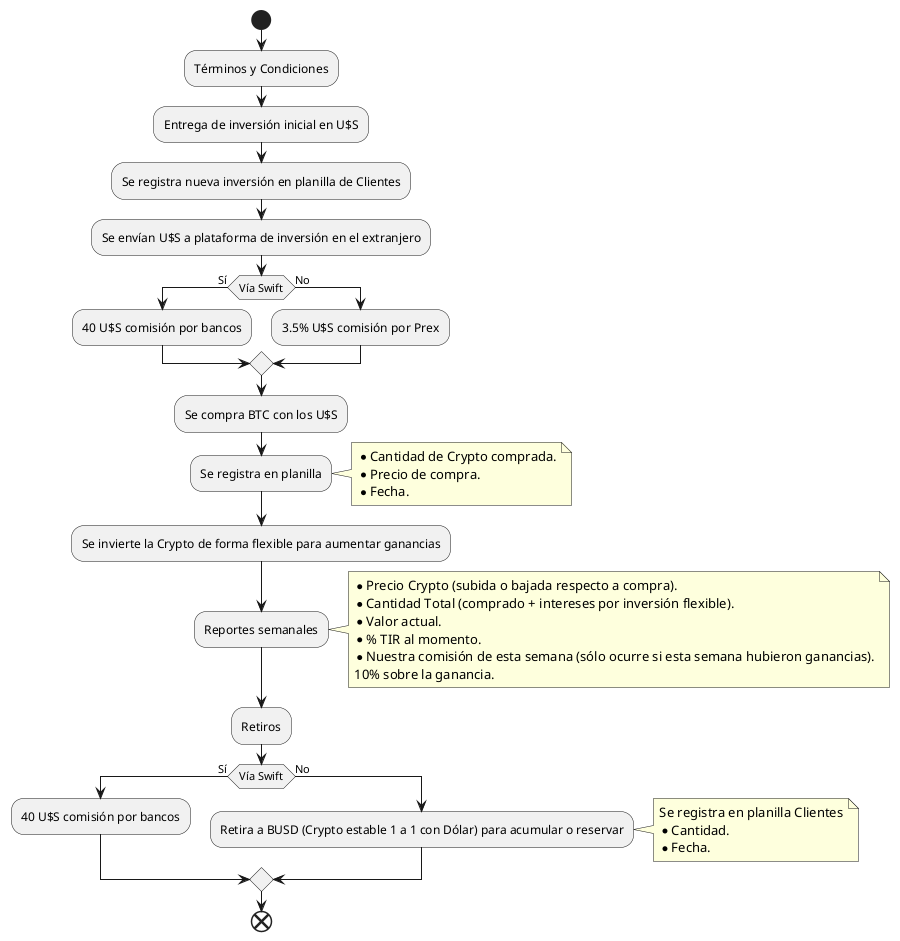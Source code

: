 @startuml activity_diagram
    start
    :Términos y Condiciones;
    :Entrega de inversión inicial en U$S;
    :Se registra nueva inversión en planilla de Clientes;
    :Se envían U$S a plataforma de inversión en el extranjero;
    if (Vía Swift) then (Sí)
        :40 U$S comisión por bancos;
    else (No)
        :3.5% U$S comisión por Prex;
    endif
    :Se compra BTC con los U$S;
    :Se registra en planilla;
    note right
        * Cantidad de Crypto comprada.
        * Precio de compra.
        * Fecha.
    end note
    :Se invierte la Crypto de forma flexible para aumentar ganancias;
    :Reportes semanales;
    note right
        * Precio Crypto (subida o bajada respecto a compra).
        * Cantidad Total (comprado + intereses por inversión flexible).
        * Valor actual.
        * % TIR al momento.
        * Nuestra comisión de esta semana (sólo ocurre si esta semana hubieron ganancias).
        10% sobre la ganancia.
    end note
    :Retiros;
    if (Vía Swift) then (Sí)
        :40 U$S comisión por bancos;
    else (No)
        :Retira a BUSD (Crypto estable 1 a 1 con Dólar) para acumular o reservar;
        note right
            Se registra en planilla Clientes
            * Cantidad.
            * Fecha.
        end note
    endif
    end
@enduml
